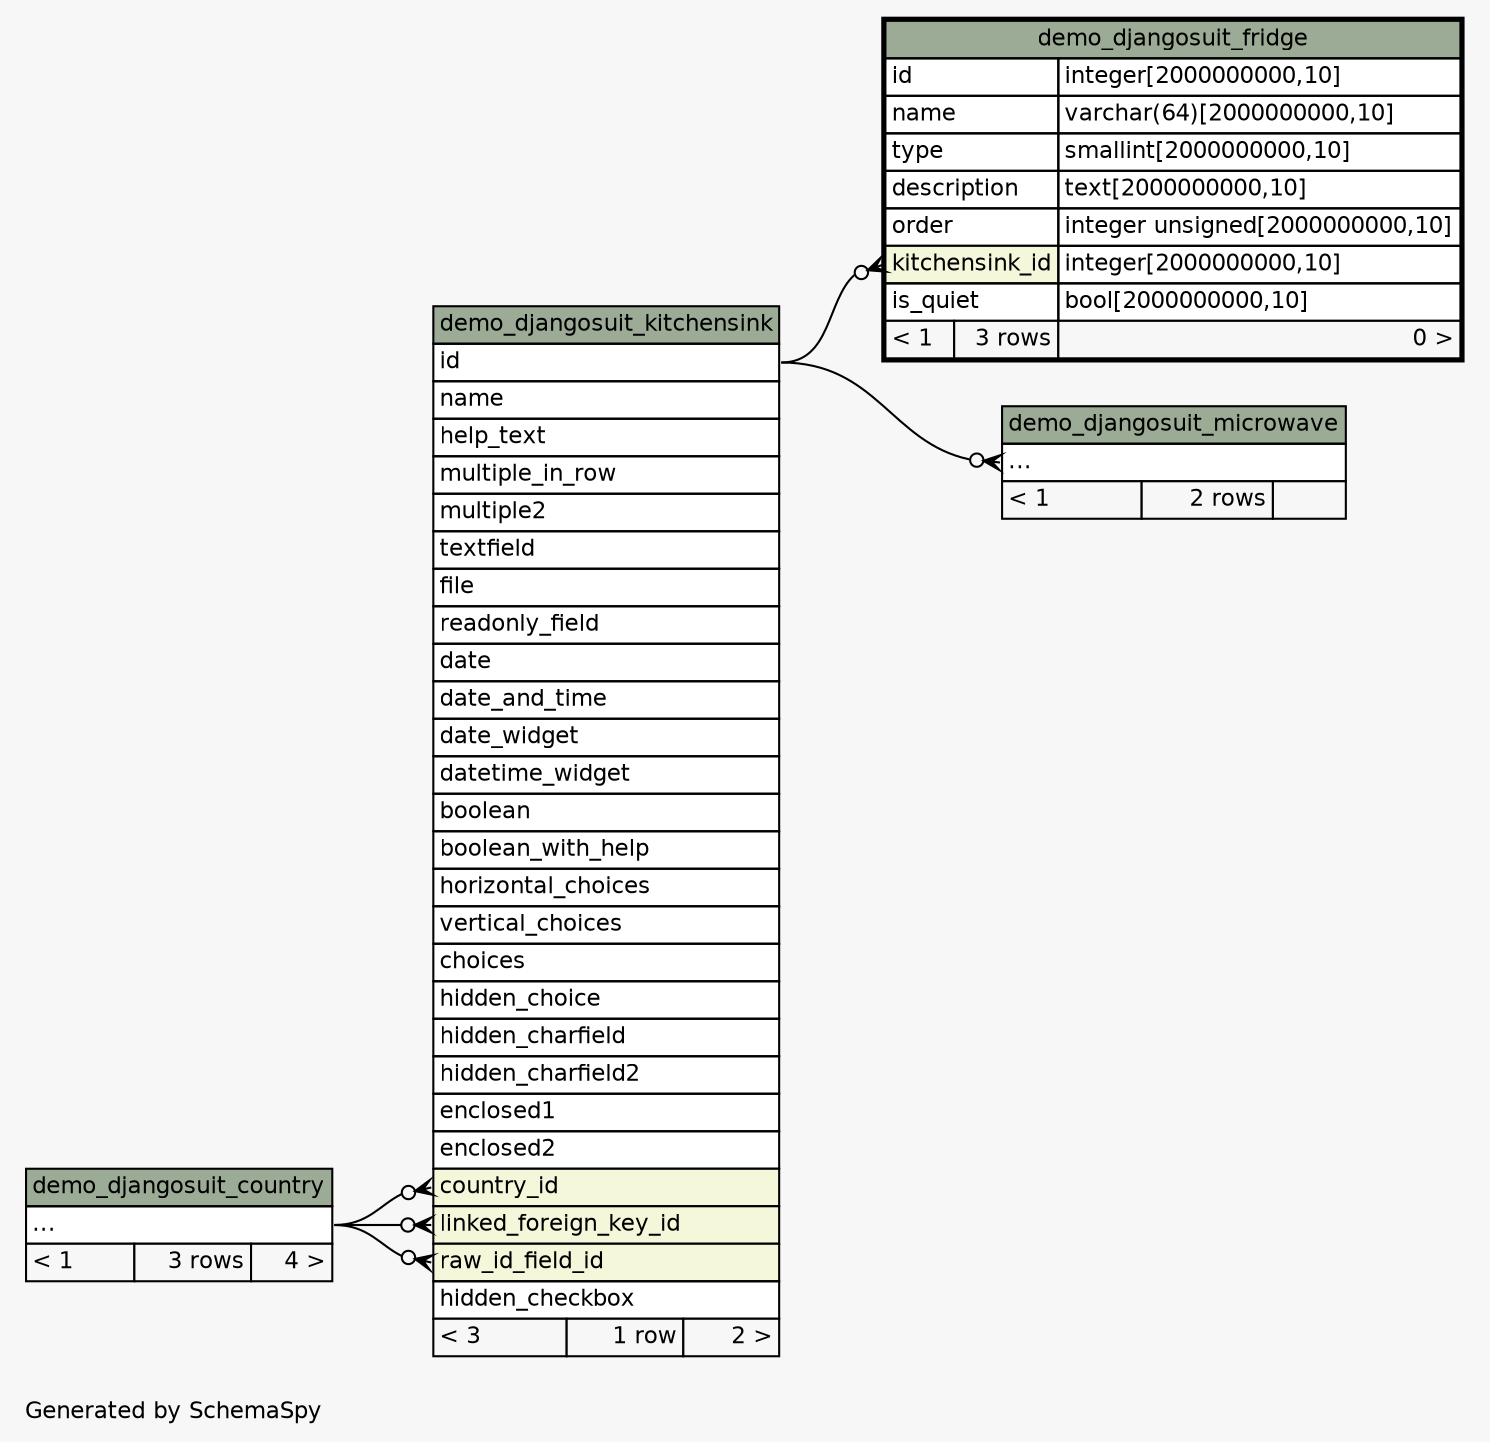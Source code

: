 // dot 2.38.0 on Windows 7 6.1
// SchemaSpy rev 590
digraph "twoDegreesRelationshipsDiagram" {
  graph [
    rankdir="RL"
    bgcolor="#f7f7f7"
    label="\nGenerated by SchemaSpy"
    labeljust="l"
    nodesep="0.18"
    ranksep="0.46"
    fontname="Helvetica"
    fontsize="11"
  ];
  node [
    fontname="Helvetica"
    fontsize="11"
    shape="plaintext"
  ];
  edge [
    arrowsize="0.8"
  ];
  "demo_djangosuit_fridge":"kitchensink_id":w -> "demo_djangosuit_kitchensink":"id":e [arrowhead=none dir=back arrowtail=crowodot];
  "demo_djangosuit_kitchensink":"country_id":w -> "demo_djangosuit_country":"elipses":e [arrowhead=none dir=back arrowtail=crowodot];
  "demo_djangosuit_kitchensink":"linked_foreign_key_id":w -> "demo_djangosuit_country":"elipses":e [arrowhead=none dir=back arrowtail=crowodot];
  "demo_djangosuit_kitchensink":"raw_id_field_id":w -> "demo_djangosuit_country":"elipses":e [arrowhead=none dir=back arrowtail=crowodot];
  "demo_djangosuit_microwave":"elipses":w -> "demo_djangosuit_kitchensink":"id":e [arrowhead=none dir=back arrowtail=crowodot];
  "demo_djangosuit_country" [
    label=<
    <TABLE BORDER="0" CELLBORDER="1" CELLSPACING="0" BGCOLOR="#ffffff">
      <TR><TD COLSPAN="3" BGCOLOR="#9bab96" ALIGN="CENTER">demo_djangosuit_country</TD></TR>
      <TR><TD PORT="elipses" COLSPAN="3" ALIGN="LEFT">...</TD></TR>
      <TR><TD ALIGN="LEFT" BGCOLOR="#f7f7f7">&lt; 1</TD><TD ALIGN="RIGHT" BGCOLOR="#f7f7f7">3 rows</TD><TD ALIGN="RIGHT" BGCOLOR="#f7f7f7">4 &gt;</TD></TR>
    </TABLE>>
    URL="demo_djangosuit_country.html"
    tooltip="demo_djangosuit_country"
  ];
  "demo_djangosuit_fridge" [
    label=<
    <TABLE BORDER="2" CELLBORDER="1" CELLSPACING="0" BGCOLOR="#ffffff">
      <TR><TD COLSPAN="3" BGCOLOR="#9bab96" ALIGN="CENTER">demo_djangosuit_fridge</TD></TR>
      <TR><TD PORT="id" COLSPAN="2" ALIGN="LEFT">id</TD><TD PORT="id.type" ALIGN="LEFT">integer[2000000000,10]</TD></TR>
      <TR><TD PORT="name" COLSPAN="2" ALIGN="LEFT">name</TD><TD PORT="name.type" ALIGN="LEFT">varchar(64)[2000000000,10]</TD></TR>
      <TR><TD PORT="type" COLSPAN="2" ALIGN="LEFT">type</TD><TD PORT="type.type" ALIGN="LEFT">smallint[2000000000,10]</TD></TR>
      <TR><TD PORT="description" COLSPAN="2" ALIGN="LEFT">description</TD><TD PORT="description.type" ALIGN="LEFT">text[2000000000,10]</TD></TR>
      <TR><TD PORT="order" COLSPAN="2" ALIGN="LEFT">order</TD><TD PORT="order.type" ALIGN="LEFT">integer unsigned[2000000000,10]</TD></TR>
      <TR><TD PORT="kitchensink_id" COLSPAN="2" BGCOLOR="#f4f7da" ALIGN="LEFT">kitchensink_id</TD><TD PORT="kitchensink_id.type" ALIGN="LEFT">integer[2000000000,10]</TD></TR>
      <TR><TD PORT="is_quiet" COLSPAN="2" ALIGN="LEFT">is_quiet</TD><TD PORT="is_quiet.type" ALIGN="LEFT">bool[2000000000,10]</TD></TR>
      <TR><TD ALIGN="LEFT" BGCOLOR="#f7f7f7">&lt; 1</TD><TD ALIGN="RIGHT" BGCOLOR="#f7f7f7">3 rows</TD><TD ALIGN="RIGHT" BGCOLOR="#f7f7f7">0 &gt;</TD></TR>
    </TABLE>>
    URL="demo_djangosuit_fridge.html"
    tooltip="demo_djangosuit_fridge"
  ];
  "demo_djangosuit_kitchensink" [
    label=<
    <TABLE BORDER="0" CELLBORDER="1" CELLSPACING="0" BGCOLOR="#ffffff">
      <TR><TD COLSPAN="3" BGCOLOR="#9bab96" ALIGN="CENTER">demo_djangosuit_kitchensink</TD></TR>
      <TR><TD PORT="id" COLSPAN="3" ALIGN="LEFT">id</TD></TR>
      <TR><TD PORT="name" COLSPAN="3" ALIGN="LEFT">name</TD></TR>
      <TR><TD PORT="help_text" COLSPAN="3" ALIGN="LEFT">help_text</TD></TR>
      <TR><TD PORT="multiple_in_row" COLSPAN="3" ALIGN="LEFT">multiple_in_row</TD></TR>
      <TR><TD PORT="multiple2" COLSPAN="3" ALIGN="LEFT">multiple2</TD></TR>
      <TR><TD PORT="textfield" COLSPAN="3" ALIGN="LEFT">textfield</TD></TR>
      <TR><TD PORT="file" COLSPAN="3" ALIGN="LEFT">file</TD></TR>
      <TR><TD PORT="readonly_field" COLSPAN="3" ALIGN="LEFT">readonly_field</TD></TR>
      <TR><TD PORT="date" COLSPAN="3" ALIGN="LEFT">date</TD></TR>
      <TR><TD PORT="date_and_time" COLSPAN="3" ALIGN="LEFT">date_and_time</TD></TR>
      <TR><TD PORT="date_widget" COLSPAN="3" ALIGN="LEFT">date_widget</TD></TR>
      <TR><TD PORT="datetime_widget" COLSPAN="3" ALIGN="LEFT">datetime_widget</TD></TR>
      <TR><TD PORT="boolean" COLSPAN="3" ALIGN="LEFT">boolean</TD></TR>
      <TR><TD PORT="boolean_with_help" COLSPAN="3" ALIGN="LEFT">boolean_with_help</TD></TR>
      <TR><TD PORT="horizontal_choices" COLSPAN="3" ALIGN="LEFT">horizontal_choices</TD></TR>
      <TR><TD PORT="vertical_choices" COLSPAN="3" ALIGN="LEFT">vertical_choices</TD></TR>
      <TR><TD PORT="choices" COLSPAN="3" ALIGN="LEFT">choices</TD></TR>
      <TR><TD PORT="hidden_choice" COLSPAN="3" ALIGN="LEFT">hidden_choice</TD></TR>
      <TR><TD PORT="hidden_charfield" COLSPAN="3" ALIGN="LEFT">hidden_charfield</TD></TR>
      <TR><TD PORT="hidden_charfield2" COLSPAN="3" ALIGN="LEFT">hidden_charfield2</TD></TR>
      <TR><TD PORT="enclosed1" COLSPAN="3" ALIGN="LEFT">enclosed1</TD></TR>
      <TR><TD PORT="enclosed2" COLSPAN="3" ALIGN="LEFT">enclosed2</TD></TR>
      <TR><TD PORT="country_id" COLSPAN="3" BGCOLOR="#f4f7da" ALIGN="LEFT">country_id</TD></TR>
      <TR><TD PORT="linked_foreign_key_id" COLSPAN="3" BGCOLOR="#f4f7da" ALIGN="LEFT">linked_foreign_key_id</TD></TR>
      <TR><TD PORT="raw_id_field_id" COLSPAN="3" BGCOLOR="#f4f7da" ALIGN="LEFT">raw_id_field_id</TD></TR>
      <TR><TD PORT="hidden_checkbox" COLSPAN="3" ALIGN="LEFT">hidden_checkbox</TD></TR>
      <TR><TD ALIGN="LEFT" BGCOLOR="#f7f7f7">&lt; 3</TD><TD ALIGN="RIGHT" BGCOLOR="#f7f7f7">1 row</TD><TD ALIGN="RIGHT" BGCOLOR="#f7f7f7">2 &gt;</TD></TR>
    </TABLE>>
    URL="demo_djangosuit_kitchensink.html"
    tooltip="demo_djangosuit_kitchensink"
  ];
  "demo_djangosuit_microwave" [
    label=<
    <TABLE BORDER="0" CELLBORDER="1" CELLSPACING="0" BGCOLOR="#ffffff">
      <TR><TD COLSPAN="3" BGCOLOR="#9bab96" ALIGN="CENTER">demo_djangosuit_microwave</TD></TR>
      <TR><TD PORT="elipses" COLSPAN="3" ALIGN="LEFT">...</TD></TR>
      <TR><TD ALIGN="LEFT" BGCOLOR="#f7f7f7">&lt; 1</TD><TD ALIGN="RIGHT" BGCOLOR="#f7f7f7">2 rows</TD><TD ALIGN="RIGHT" BGCOLOR="#f7f7f7">  </TD></TR>
    </TABLE>>
    URL="demo_djangosuit_microwave.html"
    tooltip="demo_djangosuit_microwave"
  ];
}
